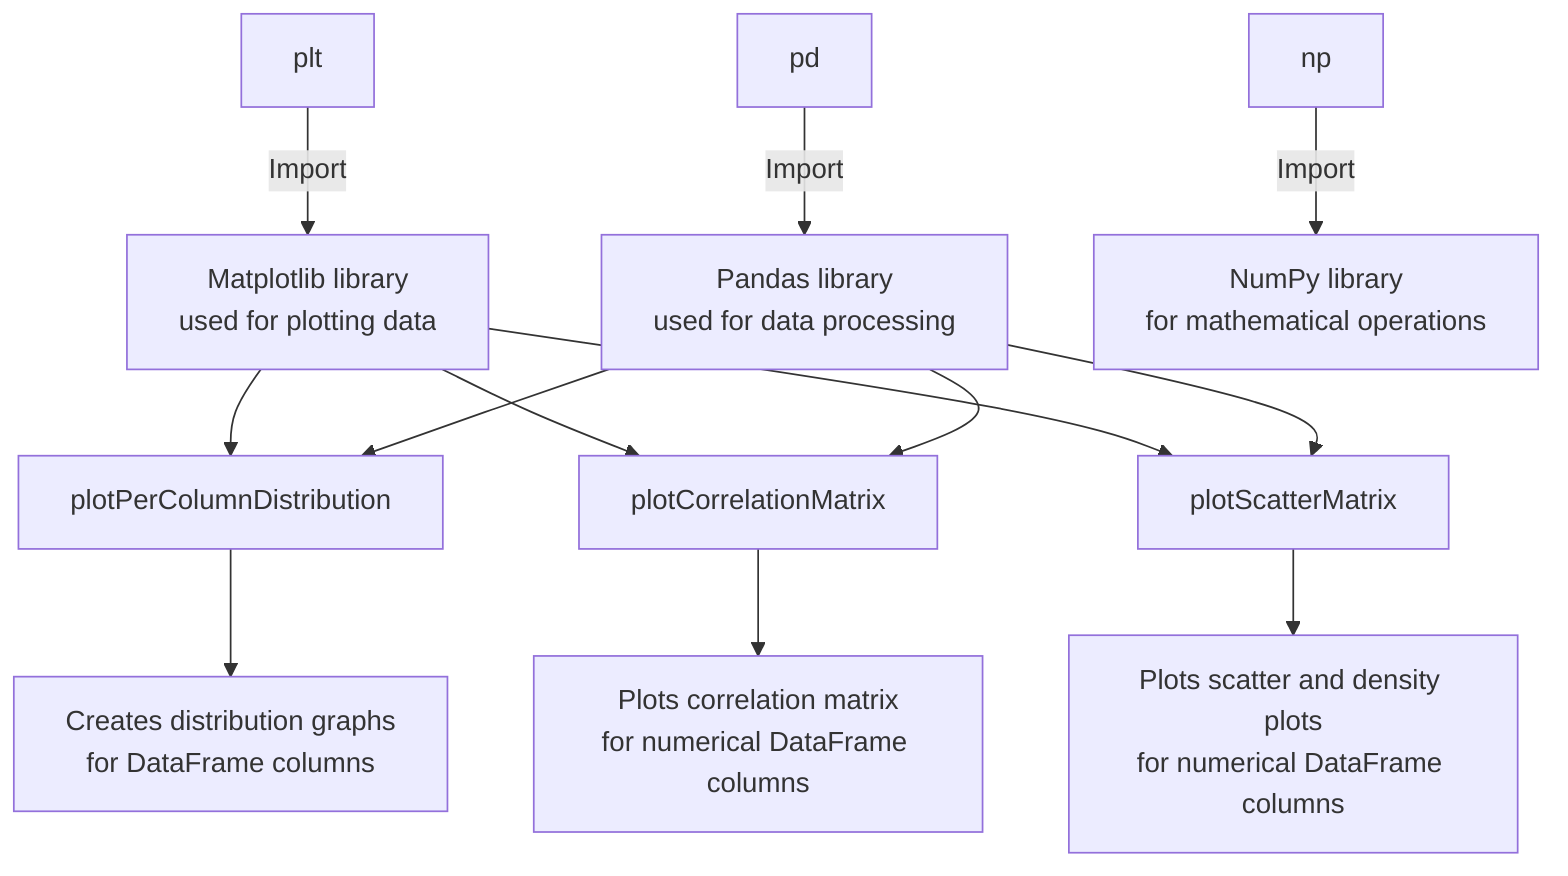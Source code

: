 flowchart TD

%% Libraries
A1["plt"] -- Import --> A2["Matplotlib library<br>used for plotting data"] 
B1["pd"] -- Import --> B2["Pandas library<br>used for data processing"]
C1["np"] -- Import --> C2["NumPy library<br>for mathematical operations"]

%% Functions for Data Visualization
D1["plotPerColumnDistribution"] --> D2["Creates distribution graphs<br>for DataFrame columns"]
E1["plotCorrelationMatrix"] --> E2["Plots correlation matrix<br>for numerical DataFrame columns"]
F1["plotScatterMatrix"] --> F2["Plots scatter and density plots<br>for numerical DataFrame columns"]

%% Connecting Libraries to Functions
A2 --> D1
A2 --> E1
A2 --> F1
B2 --> D1
B2 --> E1
B2 --> F1
